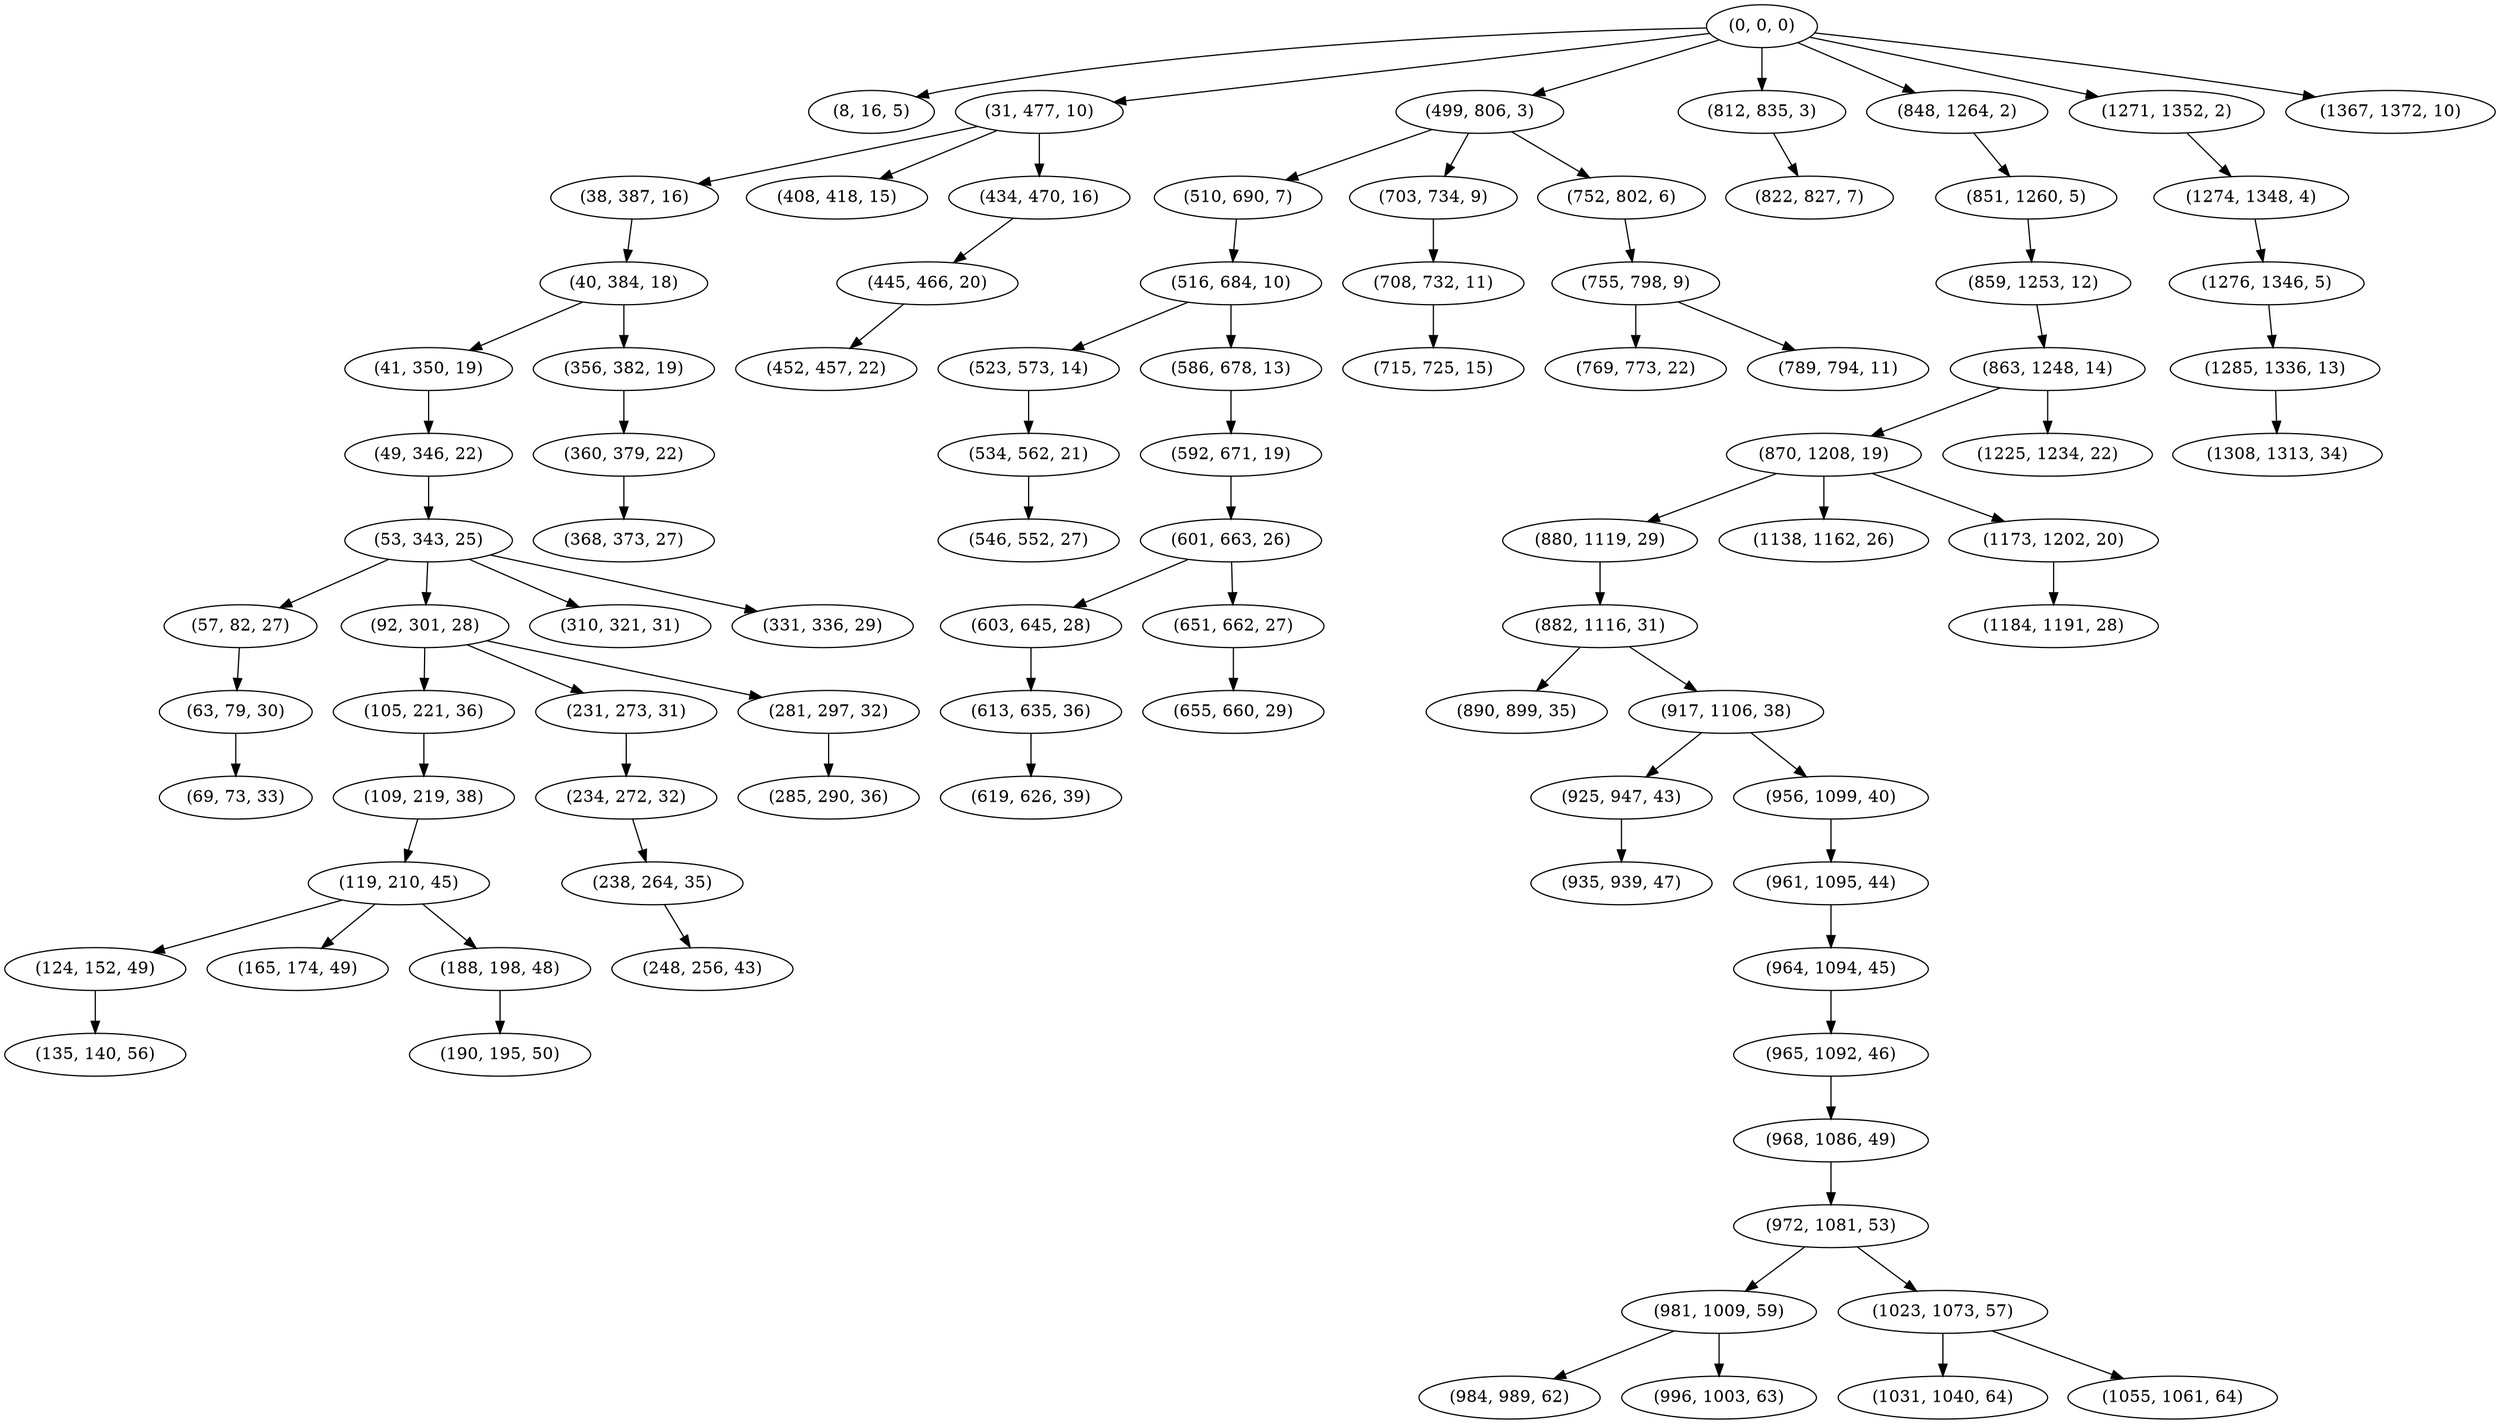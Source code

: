 digraph tree {
    "(0, 0, 0)";
    "(8, 16, 5)";
    "(31, 477, 10)";
    "(38, 387, 16)";
    "(40, 384, 18)";
    "(41, 350, 19)";
    "(49, 346, 22)";
    "(53, 343, 25)";
    "(57, 82, 27)";
    "(63, 79, 30)";
    "(69, 73, 33)";
    "(92, 301, 28)";
    "(105, 221, 36)";
    "(109, 219, 38)";
    "(119, 210, 45)";
    "(124, 152, 49)";
    "(135, 140, 56)";
    "(165, 174, 49)";
    "(188, 198, 48)";
    "(190, 195, 50)";
    "(231, 273, 31)";
    "(234, 272, 32)";
    "(238, 264, 35)";
    "(248, 256, 43)";
    "(281, 297, 32)";
    "(285, 290, 36)";
    "(310, 321, 31)";
    "(331, 336, 29)";
    "(356, 382, 19)";
    "(360, 379, 22)";
    "(368, 373, 27)";
    "(408, 418, 15)";
    "(434, 470, 16)";
    "(445, 466, 20)";
    "(452, 457, 22)";
    "(499, 806, 3)";
    "(510, 690, 7)";
    "(516, 684, 10)";
    "(523, 573, 14)";
    "(534, 562, 21)";
    "(546, 552, 27)";
    "(586, 678, 13)";
    "(592, 671, 19)";
    "(601, 663, 26)";
    "(603, 645, 28)";
    "(613, 635, 36)";
    "(619, 626, 39)";
    "(651, 662, 27)";
    "(655, 660, 29)";
    "(703, 734, 9)";
    "(708, 732, 11)";
    "(715, 725, 15)";
    "(752, 802, 6)";
    "(755, 798, 9)";
    "(769, 773, 22)";
    "(789, 794, 11)";
    "(812, 835, 3)";
    "(822, 827, 7)";
    "(848, 1264, 2)";
    "(851, 1260, 5)";
    "(859, 1253, 12)";
    "(863, 1248, 14)";
    "(870, 1208, 19)";
    "(880, 1119, 29)";
    "(882, 1116, 31)";
    "(890, 899, 35)";
    "(917, 1106, 38)";
    "(925, 947, 43)";
    "(935, 939, 47)";
    "(956, 1099, 40)";
    "(961, 1095, 44)";
    "(964, 1094, 45)";
    "(965, 1092, 46)";
    "(968, 1086, 49)";
    "(972, 1081, 53)";
    "(981, 1009, 59)";
    "(984, 989, 62)";
    "(996, 1003, 63)";
    "(1023, 1073, 57)";
    "(1031, 1040, 64)";
    "(1055, 1061, 64)";
    "(1138, 1162, 26)";
    "(1173, 1202, 20)";
    "(1184, 1191, 28)";
    "(1225, 1234, 22)";
    "(1271, 1352, 2)";
    "(1274, 1348, 4)";
    "(1276, 1346, 5)";
    "(1285, 1336, 13)";
    "(1308, 1313, 34)";
    "(1367, 1372, 10)";
    "(0, 0, 0)" -> "(8, 16, 5)";
    "(0, 0, 0)" -> "(31, 477, 10)";
    "(0, 0, 0)" -> "(499, 806, 3)";
    "(0, 0, 0)" -> "(812, 835, 3)";
    "(0, 0, 0)" -> "(848, 1264, 2)";
    "(0, 0, 0)" -> "(1271, 1352, 2)";
    "(0, 0, 0)" -> "(1367, 1372, 10)";
    "(31, 477, 10)" -> "(38, 387, 16)";
    "(31, 477, 10)" -> "(408, 418, 15)";
    "(31, 477, 10)" -> "(434, 470, 16)";
    "(38, 387, 16)" -> "(40, 384, 18)";
    "(40, 384, 18)" -> "(41, 350, 19)";
    "(40, 384, 18)" -> "(356, 382, 19)";
    "(41, 350, 19)" -> "(49, 346, 22)";
    "(49, 346, 22)" -> "(53, 343, 25)";
    "(53, 343, 25)" -> "(57, 82, 27)";
    "(53, 343, 25)" -> "(92, 301, 28)";
    "(53, 343, 25)" -> "(310, 321, 31)";
    "(53, 343, 25)" -> "(331, 336, 29)";
    "(57, 82, 27)" -> "(63, 79, 30)";
    "(63, 79, 30)" -> "(69, 73, 33)";
    "(92, 301, 28)" -> "(105, 221, 36)";
    "(92, 301, 28)" -> "(231, 273, 31)";
    "(92, 301, 28)" -> "(281, 297, 32)";
    "(105, 221, 36)" -> "(109, 219, 38)";
    "(109, 219, 38)" -> "(119, 210, 45)";
    "(119, 210, 45)" -> "(124, 152, 49)";
    "(119, 210, 45)" -> "(165, 174, 49)";
    "(119, 210, 45)" -> "(188, 198, 48)";
    "(124, 152, 49)" -> "(135, 140, 56)";
    "(188, 198, 48)" -> "(190, 195, 50)";
    "(231, 273, 31)" -> "(234, 272, 32)";
    "(234, 272, 32)" -> "(238, 264, 35)";
    "(238, 264, 35)" -> "(248, 256, 43)";
    "(281, 297, 32)" -> "(285, 290, 36)";
    "(356, 382, 19)" -> "(360, 379, 22)";
    "(360, 379, 22)" -> "(368, 373, 27)";
    "(434, 470, 16)" -> "(445, 466, 20)";
    "(445, 466, 20)" -> "(452, 457, 22)";
    "(499, 806, 3)" -> "(510, 690, 7)";
    "(499, 806, 3)" -> "(703, 734, 9)";
    "(499, 806, 3)" -> "(752, 802, 6)";
    "(510, 690, 7)" -> "(516, 684, 10)";
    "(516, 684, 10)" -> "(523, 573, 14)";
    "(516, 684, 10)" -> "(586, 678, 13)";
    "(523, 573, 14)" -> "(534, 562, 21)";
    "(534, 562, 21)" -> "(546, 552, 27)";
    "(586, 678, 13)" -> "(592, 671, 19)";
    "(592, 671, 19)" -> "(601, 663, 26)";
    "(601, 663, 26)" -> "(603, 645, 28)";
    "(601, 663, 26)" -> "(651, 662, 27)";
    "(603, 645, 28)" -> "(613, 635, 36)";
    "(613, 635, 36)" -> "(619, 626, 39)";
    "(651, 662, 27)" -> "(655, 660, 29)";
    "(703, 734, 9)" -> "(708, 732, 11)";
    "(708, 732, 11)" -> "(715, 725, 15)";
    "(752, 802, 6)" -> "(755, 798, 9)";
    "(755, 798, 9)" -> "(769, 773, 22)";
    "(755, 798, 9)" -> "(789, 794, 11)";
    "(812, 835, 3)" -> "(822, 827, 7)";
    "(848, 1264, 2)" -> "(851, 1260, 5)";
    "(851, 1260, 5)" -> "(859, 1253, 12)";
    "(859, 1253, 12)" -> "(863, 1248, 14)";
    "(863, 1248, 14)" -> "(870, 1208, 19)";
    "(863, 1248, 14)" -> "(1225, 1234, 22)";
    "(870, 1208, 19)" -> "(880, 1119, 29)";
    "(870, 1208, 19)" -> "(1138, 1162, 26)";
    "(870, 1208, 19)" -> "(1173, 1202, 20)";
    "(880, 1119, 29)" -> "(882, 1116, 31)";
    "(882, 1116, 31)" -> "(890, 899, 35)";
    "(882, 1116, 31)" -> "(917, 1106, 38)";
    "(917, 1106, 38)" -> "(925, 947, 43)";
    "(917, 1106, 38)" -> "(956, 1099, 40)";
    "(925, 947, 43)" -> "(935, 939, 47)";
    "(956, 1099, 40)" -> "(961, 1095, 44)";
    "(961, 1095, 44)" -> "(964, 1094, 45)";
    "(964, 1094, 45)" -> "(965, 1092, 46)";
    "(965, 1092, 46)" -> "(968, 1086, 49)";
    "(968, 1086, 49)" -> "(972, 1081, 53)";
    "(972, 1081, 53)" -> "(981, 1009, 59)";
    "(972, 1081, 53)" -> "(1023, 1073, 57)";
    "(981, 1009, 59)" -> "(984, 989, 62)";
    "(981, 1009, 59)" -> "(996, 1003, 63)";
    "(1023, 1073, 57)" -> "(1031, 1040, 64)";
    "(1023, 1073, 57)" -> "(1055, 1061, 64)";
    "(1173, 1202, 20)" -> "(1184, 1191, 28)";
    "(1271, 1352, 2)" -> "(1274, 1348, 4)";
    "(1274, 1348, 4)" -> "(1276, 1346, 5)";
    "(1276, 1346, 5)" -> "(1285, 1336, 13)";
    "(1285, 1336, 13)" -> "(1308, 1313, 34)";
}
